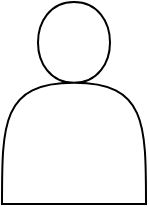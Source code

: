 <mxfile version="24.0.6" type="github">
  <diagram name="Page-1" id="OxZRKMKvLeJVwosRMrrJ">
    <mxGraphModel dx="1354" dy="656" grid="0" gridSize="10" guides="1" tooltips="1" connect="1" arrows="1" fold="1" page="0" pageScale="1" pageWidth="827" pageHeight="1169" math="0" shadow="0">
      <root>
        <mxCell id="0" />
        <mxCell id="1" parent="0" />
        <mxCell id="ncI1qLRRV6u1J0Hb2BzP-1" value="" style="shape=actor;whiteSpace=wrap;html=1;" vertex="1" parent="1">
          <mxGeometry x="-144" y="125" width="72" height="101" as="geometry" />
        </mxCell>
      </root>
    </mxGraphModel>
  </diagram>
</mxfile>
